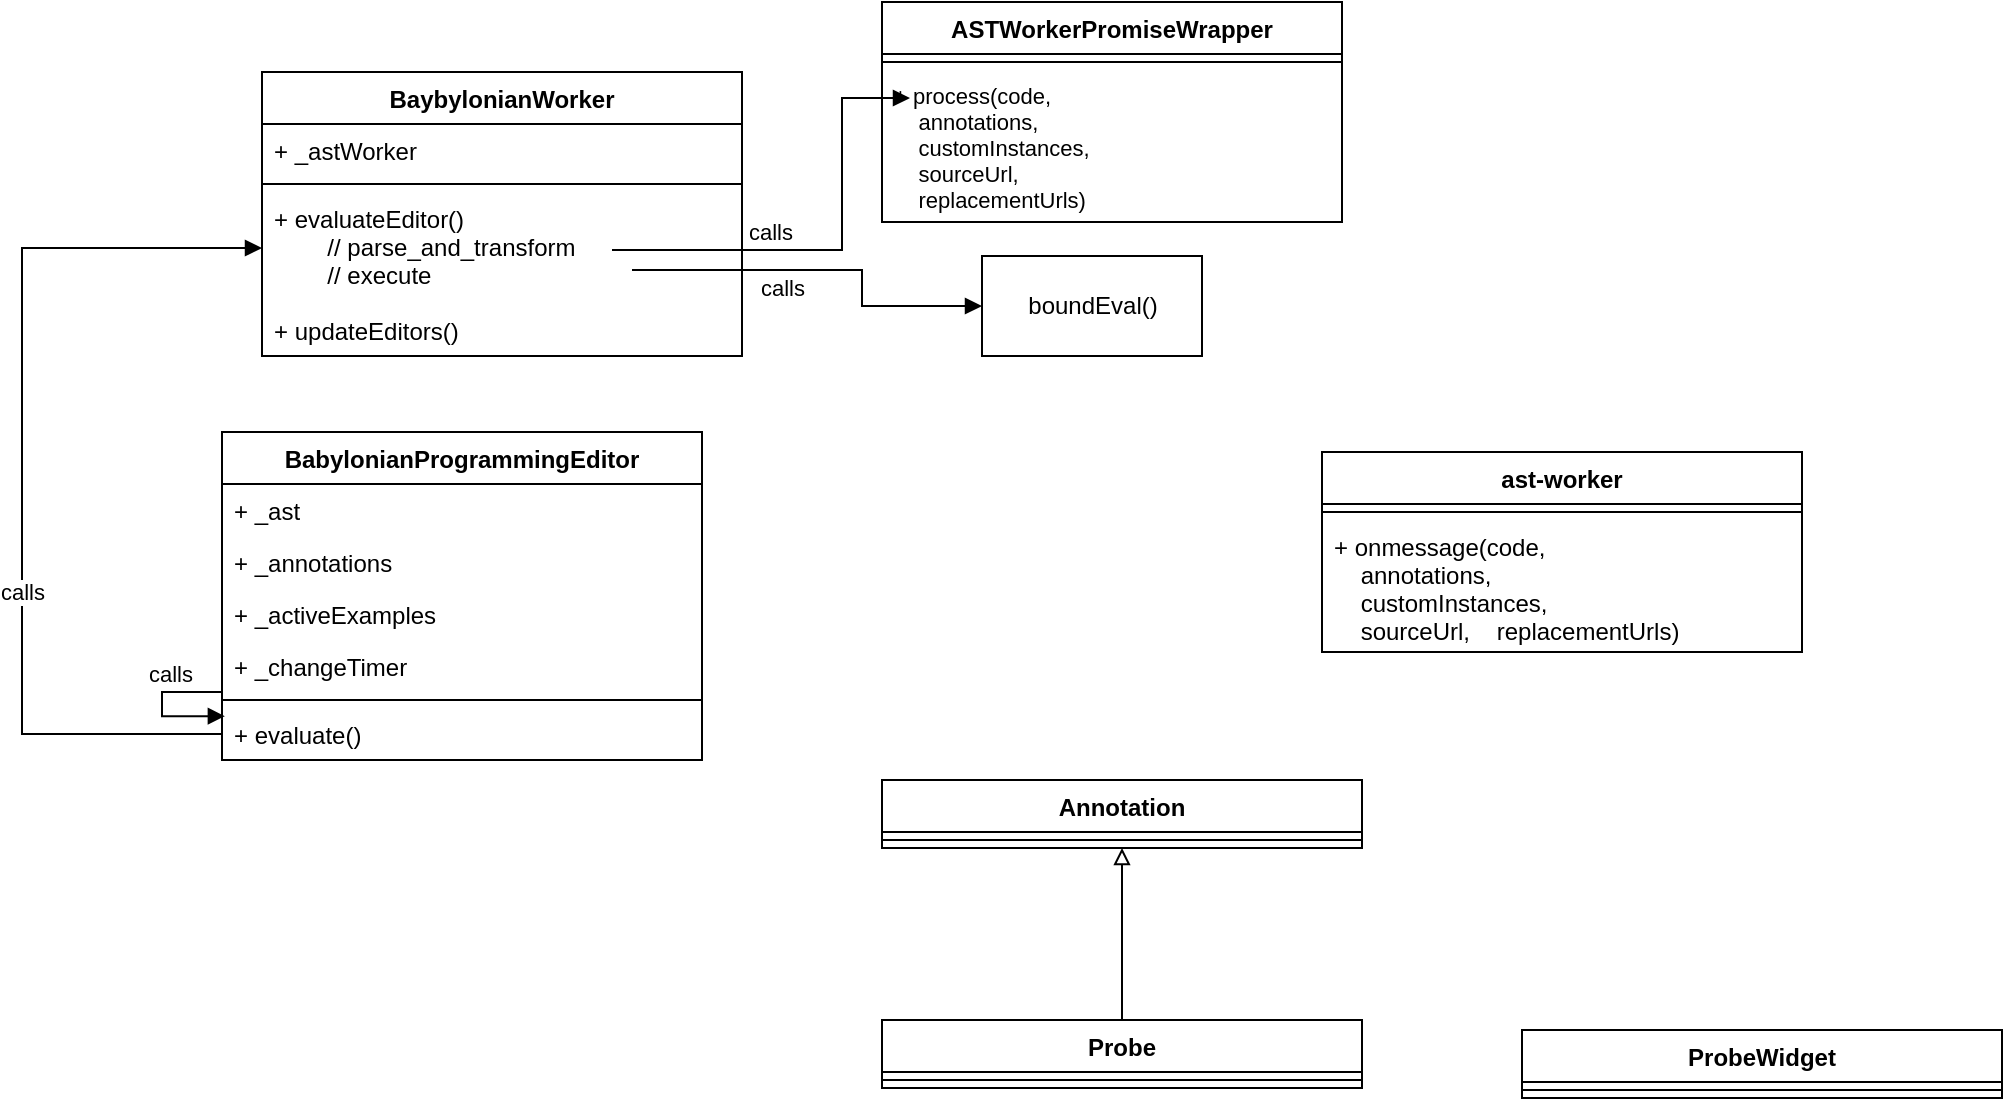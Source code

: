 <mxfile version="15.8.2" type="github">
  <diagram name="Page-1" id="97a40813-6b03-0c74-37c1-0168de264b11">
    <mxGraphModel dx="1117" dy="695" grid="1" gridSize="10" guides="1" tooltips="1" connect="1" arrows="1" fold="1" page="1" pageScale="1" pageWidth="1169" pageHeight="827" background="#ffffff" math="0" shadow="0">
      <root>
        <mxCell id="0" />
        <mxCell id="1" parent="0" />
        <mxCell id="iHkALPmoCXANNeq6opZh-9" value="BabylonianProgrammingEditor" style="swimlane;fontStyle=1;align=center;verticalAlign=top;childLayout=stackLayout;horizontal=1;startSize=26;horizontalStack=0;resizeParent=1;resizeParentMax=0;resizeLast=0;collapsible=1;marginBottom=0;" vertex="1" parent="1">
          <mxGeometry x="220" y="240" width="240" height="164" as="geometry" />
        </mxCell>
        <mxCell id="iHkALPmoCXANNeq6opZh-10" value="+ _ast" style="text;strokeColor=none;fillColor=none;align=left;verticalAlign=top;spacingLeft=4;spacingRight=4;overflow=hidden;rotatable=0;points=[[0,0.5],[1,0.5]];portConstraint=eastwest;" vertex="1" parent="iHkALPmoCXANNeq6opZh-9">
          <mxGeometry y="26" width="240" height="26" as="geometry" />
        </mxCell>
        <mxCell id="iHkALPmoCXANNeq6opZh-14" value="+ _annotations" style="text;strokeColor=none;fillColor=none;align=left;verticalAlign=top;spacingLeft=4;spacingRight=4;overflow=hidden;rotatable=0;points=[[0,0.5],[1,0.5]];portConstraint=eastwest;" vertex="1" parent="iHkALPmoCXANNeq6opZh-9">
          <mxGeometry y="52" width="240" height="26" as="geometry" />
        </mxCell>
        <mxCell id="iHkALPmoCXANNeq6opZh-22" value="+ _activeExamples" style="text;strokeColor=none;fillColor=none;align=left;verticalAlign=top;spacingLeft=4;spacingRight=4;overflow=hidden;rotatable=0;points=[[0,0.5],[1,0.5]];portConstraint=eastwest;" vertex="1" parent="iHkALPmoCXANNeq6opZh-9">
          <mxGeometry y="78" width="240" height="26" as="geometry" />
        </mxCell>
        <mxCell id="iHkALPmoCXANNeq6opZh-13" value="+ _changeTimer" style="text;strokeColor=none;fillColor=none;align=left;verticalAlign=top;spacingLeft=4;spacingRight=4;overflow=hidden;rotatable=0;points=[[0,0.5],[1,0.5]];portConstraint=eastwest;" vertex="1" parent="iHkALPmoCXANNeq6opZh-9">
          <mxGeometry y="104" width="240" height="26" as="geometry" />
        </mxCell>
        <mxCell id="iHkALPmoCXANNeq6opZh-11" value="" style="line;strokeWidth=1;fillColor=none;align=left;verticalAlign=middle;spacingTop=-1;spacingLeft=3;spacingRight=3;rotatable=0;labelPosition=right;points=[];portConstraint=eastwest;" vertex="1" parent="iHkALPmoCXANNeq6opZh-9">
          <mxGeometry y="130" width="240" height="8" as="geometry" />
        </mxCell>
        <mxCell id="iHkALPmoCXANNeq6opZh-12" value="+ evaluate()" style="text;strokeColor=none;fillColor=none;align=left;verticalAlign=top;spacingLeft=4;spacingRight=4;overflow=hidden;rotatable=0;points=[[0,0.5],[1,0.5]];portConstraint=eastwest;" vertex="1" parent="iHkALPmoCXANNeq6opZh-9">
          <mxGeometry y="138" width="240" height="26" as="geometry" />
        </mxCell>
        <mxCell id="iHkALPmoCXANNeq6opZh-28" value="calls" style="html=1;verticalAlign=bottom;endArrow=block;rounded=0;edgeStyle=elbowEdgeStyle;entryX=0.006;entryY=0.157;entryDx=0;entryDy=0;entryPerimeter=0;" edge="1" parent="iHkALPmoCXANNeq6opZh-9" source="iHkALPmoCXANNeq6opZh-13" target="iHkALPmoCXANNeq6opZh-12">
          <mxGeometry x="-0.298" width="80" relative="1" as="geometry">
            <mxPoint x="170" y="220" as="sourcePoint" />
            <mxPoint x="330" y="140" as="targetPoint" />
            <Array as="points">
              <mxPoint x="-30" y="130" />
              <mxPoint x="280" y="151" />
              <mxPoint x="400" y="120" />
            </Array>
            <mxPoint as="offset" />
          </mxGeometry>
        </mxCell>
        <mxCell id="iHkALPmoCXANNeq6opZh-15" value="Probe" style="swimlane;fontStyle=1;align=center;verticalAlign=top;childLayout=stackLayout;horizontal=1;startSize=26;horizontalStack=0;resizeParent=1;resizeParentMax=0;resizeLast=0;collapsible=1;marginBottom=0;" vertex="1" parent="1">
          <mxGeometry x="550" y="534" width="240" height="34" as="geometry" />
        </mxCell>
        <mxCell id="iHkALPmoCXANNeq6opZh-19" value="" style="line;strokeWidth=1;fillColor=none;align=left;verticalAlign=middle;spacingTop=-1;spacingLeft=3;spacingRight=3;rotatable=0;labelPosition=right;points=[];portConstraint=eastwest;" vertex="1" parent="iHkALPmoCXANNeq6opZh-15">
          <mxGeometry y="26" width="240" height="8" as="geometry" />
        </mxCell>
        <mxCell id="iHkALPmoCXANNeq6opZh-20" value="ProbeWidget" style="swimlane;fontStyle=1;align=center;verticalAlign=top;childLayout=stackLayout;horizontal=1;startSize=26;horizontalStack=0;resizeParent=1;resizeParentMax=0;resizeLast=0;collapsible=1;marginBottom=0;" vertex="1" parent="1">
          <mxGeometry x="870" y="539" width="240" height="34" as="geometry" />
        </mxCell>
        <mxCell id="iHkALPmoCXANNeq6opZh-21" value="" style="line;strokeWidth=1;fillColor=none;align=left;verticalAlign=middle;spacingTop=-1;spacingLeft=3;spacingRight=3;rotatable=0;labelPosition=right;points=[];portConstraint=eastwest;" vertex="1" parent="iHkALPmoCXANNeq6opZh-20">
          <mxGeometry y="26" width="240" height="8" as="geometry" />
        </mxCell>
        <mxCell id="iHkALPmoCXANNeq6opZh-23" value="BaybylonianWorker" style="swimlane;fontStyle=1;align=center;verticalAlign=top;childLayout=stackLayout;horizontal=1;startSize=26;horizontalStack=0;resizeParent=1;resizeParentMax=0;resizeLast=0;collapsible=1;marginBottom=0;" vertex="1" parent="1">
          <mxGeometry x="240" y="60" width="240" height="142" as="geometry" />
        </mxCell>
        <mxCell id="iHkALPmoCXANNeq6opZh-36" value="+ _astWorker" style="text;strokeColor=none;fillColor=none;align=left;verticalAlign=top;spacingLeft=4;spacingRight=4;overflow=hidden;rotatable=0;points=[[0,0.5],[1,0.5]];portConstraint=eastwest;" vertex="1" parent="iHkALPmoCXANNeq6opZh-23">
          <mxGeometry y="26" width="240" height="26" as="geometry" />
        </mxCell>
        <mxCell id="iHkALPmoCXANNeq6opZh-24" value="" style="line;strokeWidth=1;fillColor=none;align=left;verticalAlign=middle;spacingTop=-1;spacingLeft=3;spacingRight=3;rotatable=0;labelPosition=right;points=[];portConstraint=eastwest;" vertex="1" parent="iHkALPmoCXANNeq6opZh-23">
          <mxGeometry y="52" width="240" height="8" as="geometry" />
        </mxCell>
        <mxCell id="iHkALPmoCXANNeq6opZh-25" value="+ evaluateEditor()&#xa;        // parse_and_transform&#xa;        // execute" style="text;strokeColor=none;fillColor=none;align=left;verticalAlign=top;spacingLeft=4;spacingRight=4;overflow=hidden;rotatable=0;points=[[0,0.5],[1,0.5]];portConstraint=eastwest;" vertex="1" parent="iHkALPmoCXANNeq6opZh-23">
          <mxGeometry y="60" width="240" height="56" as="geometry" />
        </mxCell>
        <mxCell id="iHkALPmoCXANNeq6opZh-34" value="+ updateEditors()" style="text;strokeColor=none;fillColor=none;align=left;verticalAlign=top;spacingLeft=4;spacingRight=4;overflow=hidden;rotatable=0;points=[[0,0.5],[1,0.5]];portConstraint=eastwest;" vertex="1" parent="iHkALPmoCXANNeq6opZh-23">
          <mxGeometry y="116" width="240" height="26" as="geometry" />
        </mxCell>
        <mxCell id="iHkALPmoCXANNeq6opZh-29" value="calls" style="html=1;verticalAlign=bottom;endArrow=block;rounded=0;edgeStyle=elbowEdgeStyle;exitX=0;exitY=0.5;exitDx=0;exitDy=0;" edge="1" parent="1" source="iHkALPmoCXANNeq6opZh-12" target="iHkALPmoCXANNeq6opZh-25">
          <mxGeometry x="-0.298" width="80" relative="1" as="geometry">
            <mxPoint x="230" y="380" as="sourcePoint" />
            <mxPoint x="230" y="401" as="targetPoint" />
            <Array as="points">
              <mxPoint x="120" y="260" />
              <mxPoint x="510" y="401" />
              <mxPoint x="630" y="370" />
            </Array>
            <mxPoint as="offset" />
          </mxGeometry>
        </mxCell>
        <mxCell id="iHkALPmoCXANNeq6opZh-31" value="Annotation" style="swimlane;fontStyle=1;align=center;verticalAlign=top;childLayout=stackLayout;horizontal=1;startSize=26;horizontalStack=0;resizeParent=1;resizeParentMax=0;resizeLast=0;collapsible=1;marginBottom=0;" vertex="1" parent="1">
          <mxGeometry x="550" y="414" width="240" height="34" as="geometry" />
        </mxCell>
        <mxCell id="iHkALPmoCXANNeq6opZh-32" value="" style="line;strokeWidth=1;fillColor=none;align=left;verticalAlign=middle;spacingTop=-1;spacingLeft=3;spacingRight=3;rotatable=0;labelPosition=right;points=[];portConstraint=eastwest;" vertex="1" parent="iHkALPmoCXANNeq6opZh-31">
          <mxGeometry y="26" width="240" height="8" as="geometry" />
        </mxCell>
        <mxCell id="iHkALPmoCXANNeq6opZh-33" style="edgeStyle=orthogonalEdgeStyle;rounded=0;orthogonalLoop=1;jettySize=auto;html=1;endArrow=block;endFill=0;" edge="1" parent="1" source="iHkALPmoCXANNeq6opZh-15" target="iHkALPmoCXANNeq6opZh-31">
          <mxGeometry relative="1" as="geometry">
            <mxPoint x="271.36" y="484" as="targetPoint" />
            <mxPoint x="390" y="374" as="sourcePoint" />
          </mxGeometry>
        </mxCell>
        <mxCell id="iHkALPmoCXANNeq6opZh-35" value="boundEval()" style="html=1;" vertex="1" parent="1">
          <mxGeometry x="600" y="152" width="110" height="50" as="geometry" />
        </mxCell>
        <mxCell id="iHkALPmoCXANNeq6opZh-37" value="ASTWorkerPromiseWrapper" style="swimlane;fontStyle=1;align=center;verticalAlign=top;childLayout=stackLayout;horizontal=1;startSize=26;horizontalStack=0;resizeParent=1;resizeParentMax=0;resizeLast=0;collapsible=1;marginBottom=0;" vertex="1" parent="1">
          <mxGeometry x="550" y="25" width="230" height="110" as="geometry" />
        </mxCell>
        <mxCell id="iHkALPmoCXANNeq6opZh-38" value="" style="line;strokeWidth=1;fillColor=none;align=left;verticalAlign=middle;spacingTop=-1;spacingLeft=3;spacingRight=3;rotatable=0;labelPosition=right;points=[];portConstraint=eastwest;" vertex="1" parent="iHkALPmoCXANNeq6opZh-37">
          <mxGeometry y="26" width="230" height="8" as="geometry" />
        </mxCell>
        <mxCell id="iHkALPmoCXANNeq6opZh-39" value="+ process(code, &#xa;    annotations, &#xa;    customInstances, &#xa;    sourceUrl, &#xa;    replacementUrls)" style="text;strokeColor=none;fillColor=none;align=left;verticalAlign=top;spacingLeft=4;spacingRight=4;overflow=hidden;rotatable=0;points=[[0,0.5],[1,0.5]];portConstraint=eastwest;fontSize=11;fontStyle=0" vertex="1" parent="iHkALPmoCXANNeq6opZh-37">
          <mxGeometry y="34" width="230" height="76" as="geometry" />
        </mxCell>
        <mxCell id="iHkALPmoCXANNeq6opZh-41" value="calls" style="html=1;verticalAlign=bottom;endArrow=block;rounded=0;edgeStyle=elbowEdgeStyle;" edge="1" parent="1">
          <mxGeometry x="-0.298" width="80" relative="1" as="geometry">
            <mxPoint x="415" y="149" as="sourcePoint" />
            <mxPoint x="564" y="73" as="targetPoint" />
            <Array as="points">
              <mxPoint x="530" y="120" />
              <mxPoint x="520" y="411" />
              <mxPoint x="640" y="380" />
            </Array>
            <mxPoint as="offset" />
          </mxGeometry>
        </mxCell>
        <mxCell id="iHkALPmoCXANNeq6opZh-42" value="calls" style="html=1;verticalAlign=bottom;endArrow=block;rounded=0;edgeStyle=elbowEdgeStyle;entryX=0;entryY=0.5;entryDx=0;entryDy=0;" edge="1" parent="1" target="iHkALPmoCXANNeq6opZh-35">
          <mxGeometry x="-0.223" y="-18" width="80" relative="1" as="geometry">
            <mxPoint x="425" y="159" as="sourcePoint" />
            <mxPoint x="560" y="82" as="targetPoint" />
            <Array as="points">
              <mxPoint x="540" y="130" />
              <mxPoint x="530" y="421" />
              <mxPoint x="650" y="390" />
            </Array>
            <mxPoint as="offset" />
          </mxGeometry>
        </mxCell>
        <UserObject label="ast-worker" link="edit://src/babylonian-programming-editor/worker/ast-worker.js" id="iHkALPmoCXANNeq6opZh-44">
          <mxCell style="swimlane;fontStyle=1;align=center;verticalAlign=top;childLayout=stackLayout;horizontal=1;startSize=26;horizontalStack=0;resizeParent=1;resizeParentMax=0;resizeLast=0;collapsible=1;marginBottom=0;" vertex="1" parent="1">
            <mxGeometry x="770" y="250" width="240" height="100" as="geometry">
              <mxRectangle x="770" y="250" width="90" height="26" as="alternateBounds" />
            </mxGeometry>
          </mxCell>
        </UserObject>
        <mxCell id="iHkALPmoCXANNeq6opZh-45" value="" style="line;strokeWidth=1;fillColor=none;align=left;verticalAlign=middle;spacingTop=-1;spacingLeft=3;spacingRight=3;rotatable=0;labelPosition=right;points=[];portConstraint=eastwest;" vertex="1" parent="iHkALPmoCXANNeq6opZh-44">
          <mxGeometry y="26" width="240" height="8" as="geometry" />
        </mxCell>
        <mxCell id="iHkALPmoCXANNeq6opZh-46" value="+ onmessage(code, &#xa;    annotations, &#xa;    customInstances, &#xa;    sourceUrl,    replacementUrls)" style="text;strokeColor=none;fillColor=none;align=left;verticalAlign=top;spacingLeft=4;spacingRight=4;overflow=hidden;rotatable=0;points=[[0,0.5],[1,0.5]];portConstraint=eastwest;" vertex="1" parent="iHkALPmoCXANNeq6opZh-44">
          <mxGeometry y="34" width="240" height="66" as="geometry" />
        </mxCell>
      </root>
    </mxGraphModel>
  </diagram>
</mxfile>
